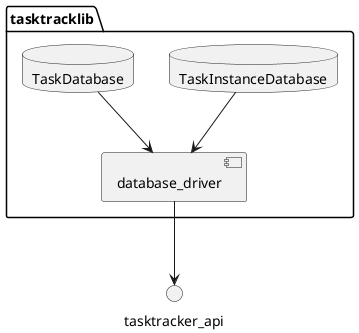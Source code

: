@startuml tasktracker_structure
interface tasktracker_api

package tasktracklib {
database TaskInstanceDatabase
database TaskDatabase

component database_driver

TaskDatabase -down-> database_driver
TaskInstanceDatabase -down-> database_driver
database_driver -down-> tasktracker_api
}

@enduml
